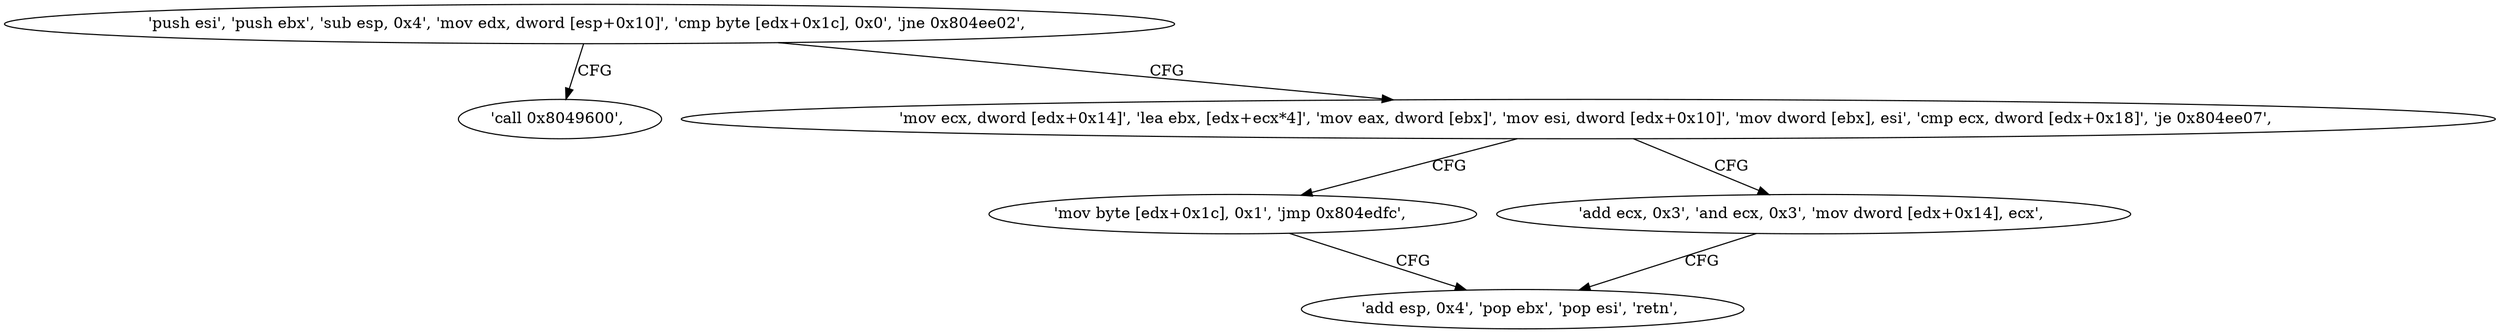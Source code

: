 digraph "func" {
"134540754" [label = "'push esi', 'push ebx', 'sub esp, 0x4', 'mov edx, dword [esp+0x10]', 'cmp byte [edx+0x1c], 0x0', 'jne 0x804ee02', " ]
"134540802" [label = "'call 0x8049600', " ]
"134540769" [label = "'mov ecx, dword [edx+0x14]', 'lea ebx, [edx+ecx*4]', 'mov eax, dword [ebx]', 'mov esi, dword [edx+0x10]', 'mov dword [ebx], esi', 'cmp ecx, dword [edx+0x18]', 'je 0x804ee07', " ]
"134540807" [label = "'mov byte [edx+0x1c], 0x1', 'jmp 0x804edfc', " ]
"134540787" [label = "'add ecx, 0x3', 'and ecx, 0x3', 'mov dword [edx+0x14], ecx', " ]
"134540796" [label = "'add esp, 0x4', 'pop ebx', 'pop esi', 'retn', " ]
"134540754" -> "134540802" [ label = "CFG" ]
"134540754" -> "134540769" [ label = "CFG" ]
"134540769" -> "134540807" [ label = "CFG" ]
"134540769" -> "134540787" [ label = "CFG" ]
"134540807" -> "134540796" [ label = "CFG" ]
"134540787" -> "134540796" [ label = "CFG" ]
}

